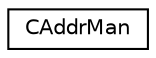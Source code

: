 digraph "Graphical Class Hierarchy"
{
  edge [fontname="Helvetica",fontsize="10",labelfontname="Helvetica",labelfontsize="10"];
  node [fontname="Helvetica",fontsize="10",shape=record];
  rankdir="LR";
  Node0 [label="CAddrMan",height=0.2,width=0.4,color="black", fillcolor="white", style="filled",URL="$d1/dc7/class_c_addr_man.html",tooltip="Stochastical (IP) address manager. "];
}
